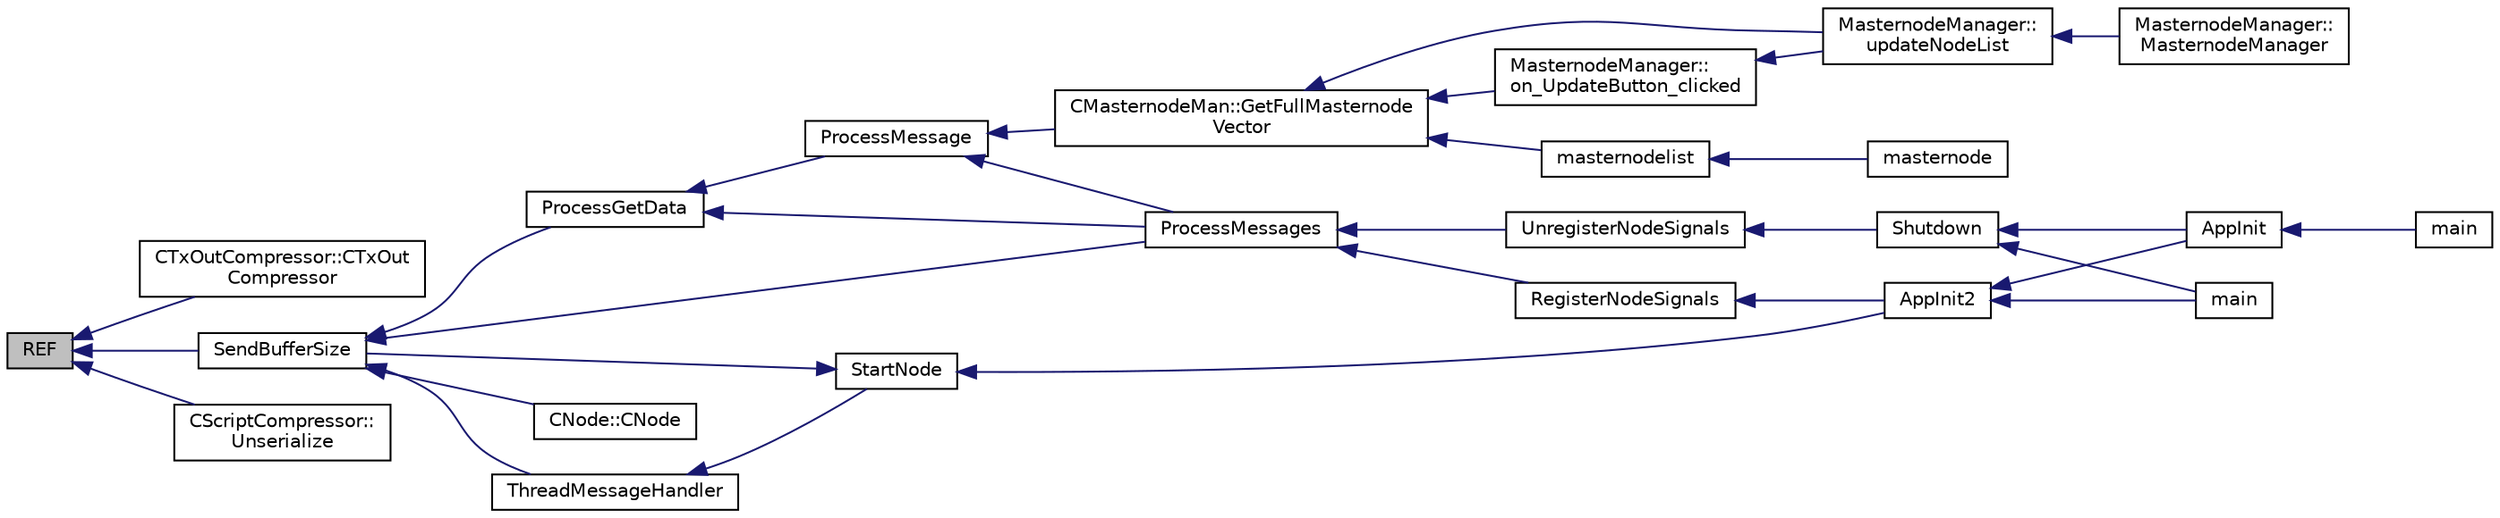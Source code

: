 digraph "REF"
{
  edge [fontname="Helvetica",fontsize="10",labelfontname="Helvetica",labelfontsize="10"];
  node [fontname="Helvetica",fontsize="10",shape=record];
  rankdir="LR";
  Node332 [label="REF",height=0.2,width=0.4,color="black", fillcolor="grey75", style="filled", fontcolor="black"];
  Node332 -> Node333 [dir="back",color="midnightblue",fontsize="10",style="solid",fontname="Helvetica"];
  Node333 [label="CTxOutCompressor::CTxOut\lCompressor",height=0.2,width=0.4,color="black", fillcolor="white", style="filled",URL="$d9/d8d/class_c_tx_out_compressor.html#a38ef1033989cd003de65598620d15cea"];
  Node332 -> Node334 [dir="back",color="midnightblue",fontsize="10",style="solid",fontname="Helvetica"];
  Node334 [label="SendBufferSize",height=0.2,width=0.4,color="black", fillcolor="white", style="filled",URL="$d7/d97/net_8h.html#a13f289d6233bd32b78a38793f76bdccb"];
  Node334 -> Node335 [dir="back",color="midnightblue",fontsize="10",style="solid",fontname="Helvetica"];
  Node335 [label="ProcessGetData",height=0.2,width=0.4,color="black", fillcolor="white", style="filled",URL="$df/d0a/main_8cpp.html#a3be415b83ecfe1f4215e0bd28c3b1eec"];
  Node335 -> Node336 [dir="back",color="midnightblue",fontsize="10",style="solid",fontname="Helvetica"];
  Node336 [label="ProcessMessage",height=0.2,width=0.4,color="black", fillcolor="white", style="filled",URL="$df/d0a/main_8cpp.html#a8ba92b1a4bce3c835e887a9073d17d8e"];
  Node336 -> Node337 [dir="back",color="midnightblue",fontsize="10",style="solid",fontname="Helvetica"];
  Node337 [label="ProcessMessages",height=0.2,width=0.4,color="black", fillcolor="white", style="filled",URL="$d4/dbf/main_8h.html#a196f9318f02448b85b28d612698934fd"];
  Node337 -> Node338 [dir="back",color="midnightblue",fontsize="10",style="solid",fontname="Helvetica"];
  Node338 [label="RegisterNodeSignals",height=0.2,width=0.4,color="black", fillcolor="white", style="filled",URL="$d4/dbf/main_8h.html#ab02615ff65f91d69f8d786ec900baa8a",tooltip="Register with a network node to receive its signals. "];
  Node338 -> Node339 [dir="back",color="midnightblue",fontsize="10",style="solid",fontname="Helvetica"];
  Node339 [label="AppInit2",height=0.2,width=0.4,color="black", fillcolor="white", style="filled",URL="$d8/dc0/init_8h.html#a1a4c1bfbf6ba1db77e988b89b9cadfd3",tooltip="Initialize ion. "];
  Node339 -> Node340 [dir="back",color="midnightblue",fontsize="10",style="solid",fontname="Helvetica"];
  Node340 [label="AppInit",height=0.2,width=0.4,color="black", fillcolor="white", style="filled",URL="$d4/d35/iond_8cpp.html#ac59316b767e6984e1285f0531275286b"];
  Node340 -> Node341 [dir="back",color="midnightblue",fontsize="10",style="solid",fontname="Helvetica"];
  Node341 [label="main",height=0.2,width=0.4,color="black", fillcolor="white", style="filled",URL="$d4/d35/iond_8cpp.html#a0ddf1224851353fc92bfbff6f499fa97"];
  Node339 -> Node342 [dir="back",color="midnightblue",fontsize="10",style="solid",fontname="Helvetica"];
  Node342 [label="main",height=0.2,width=0.4,color="black", fillcolor="white", style="filled",URL="$d5/d2d/ion_8cpp.html#a0ddf1224851353fc92bfbff6f499fa97"];
  Node337 -> Node343 [dir="back",color="midnightblue",fontsize="10",style="solid",fontname="Helvetica"];
  Node343 [label="UnregisterNodeSignals",height=0.2,width=0.4,color="black", fillcolor="white", style="filled",URL="$d4/dbf/main_8h.html#a3ef0cc6e9d9d6435ee2a5569244d6ebd",tooltip="Unregister a network node. "];
  Node343 -> Node344 [dir="back",color="midnightblue",fontsize="10",style="solid",fontname="Helvetica"];
  Node344 [label="Shutdown",height=0.2,width=0.4,color="black", fillcolor="white", style="filled",URL="$d8/dc0/init_8h.html#ac5f038c2b480cf9ef5e19e3eba8dbaf9"];
  Node344 -> Node340 [dir="back",color="midnightblue",fontsize="10",style="solid",fontname="Helvetica"];
  Node344 -> Node342 [dir="back",color="midnightblue",fontsize="10",style="solid",fontname="Helvetica"];
  Node336 -> Node345 [dir="back",color="midnightblue",fontsize="10",style="solid",fontname="Helvetica"];
  Node345 [label="CMasternodeMan::GetFullMasternode\lVector",height=0.2,width=0.4,color="black", fillcolor="white", style="filled",URL="$dc/d6b/class_c_masternode_man.html#ab39e213a7601e1bef2eba1d5d63206f5"];
  Node345 -> Node346 [dir="back",color="midnightblue",fontsize="10",style="solid",fontname="Helvetica"];
  Node346 [label="MasternodeManager::\lupdateNodeList",height=0.2,width=0.4,color="black", fillcolor="white", style="filled",URL="$d9/d70/class_masternode_manager.html#a5485a8bd6ccf673027165cc1207dfae9"];
  Node346 -> Node347 [dir="back",color="midnightblue",fontsize="10",style="solid",fontname="Helvetica"];
  Node347 [label="MasternodeManager::\lMasternodeManager",height=0.2,width=0.4,color="black", fillcolor="white", style="filled",URL="$d9/d70/class_masternode_manager.html#ad18cb99065e056e6b791e2356de826bf"];
  Node345 -> Node348 [dir="back",color="midnightblue",fontsize="10",style="solid",fontname="Helvetica"];
  Node348 [label="MasternodeManager::\lon_UpdateButton_clicked",height=0.2,width=0.4,color="black", fillcolor="white", style="filled",URL="$d9/d70/class_masternode_manager.html#ae8d07b4d869e3eb09fe1be445eff0430"];
  Node348 -> Node346 [dir="back",color="midnightblue",fontsize="10",style="solid",fontname="Helvetica"];
  Node345 -> Node349 [dir="back",color="midnightblue",fontsize="10",style="solid",fontname="Helvetica"];
  Node349 [label="masternodelist",height=0.2,width=0.4,color="black", fillcolor="white", style="filled",URL="$d5/d6b/rpcstashedsend_8cpp.html#a3a7ed7e37f21eb2912afc6e776f7236c"];
  Node349 -> Node350 [dir="back",color="midnightblue",fontsize="10",style="solid",fontname="Helvetica"];
  Node350 [label="masternode",height=0.2,width=0.4,color="black", fillcolor="white", style="filled",URL="$d5/d6b/rpcstashedsend_8cpp.html#a30609e443aeb47c29ed0878d16b1b5e1"];
  Node335 -> Node337 [dir="back",color="midnightblue",fontsize="10",style="solid",fontname="Helvetica"];
  Node334 -> Node337 [dir="back",color="midnightblue",fontsize="10",style="solid",fontname="Helvetica"];
  Node334 -> Node351 [dir="back",color="midnightblue",fontsize="10",style="solid",fontname="Helvetica"];
  Node351 [label="ThreadMessageHandler",height=0.2,width=0.4,color="black", fillcolor="white", style="filled",URL="$dd/d84/net_8cpp.html#a379b0d3521bdd62ac296f219d70c4e30"];
  Node351 -> Node352 [dir="back",color="midnightblue",fontsize="10",style="solid",fontname="Helvetica"];
  Node352 [label="StartNode",height=0.2,width=0.4,color="black", fillcolor="white", style="filled",URL="$d7/d97/net_8h.html#a9396d8054e8f74959e9391871aaddde0"];
  Node352 -> Node339 [dir="back",color="midnightblue",fontsize="10",style="solid",fontname="Helvetica"];
  Node352 -> Node334 [dir="back",color="midnightblue",fontsize="10",style="solid",fontname="Helvetica"];
  Node334 -> Node353 [dir="back",color="midnightblue",fontsize="10",style="solid",fontname="Helvetica"];
  Node353 [label="CNode::CNode",height=0.2,width=0.4,color="black", fillcolor="white", style="filled",URL="$d1/d64/class_c_node.html#a51556705550511146245b9fb2fec09c1"];
  Node332 -> Node354 [dir="back",color="midnightblue",fontsize="10",style="solid",fontname="Helvetica"];
  Node354 [label="CScriptCompressor::\lUnserialize",height=0.2,width=0.4,color="black", fillcolor="white", style="filled",URL="$d3/dfb/class_c_script_compressor.html#a016fa6e3d2735d95fcf773271da073d5"];
}
